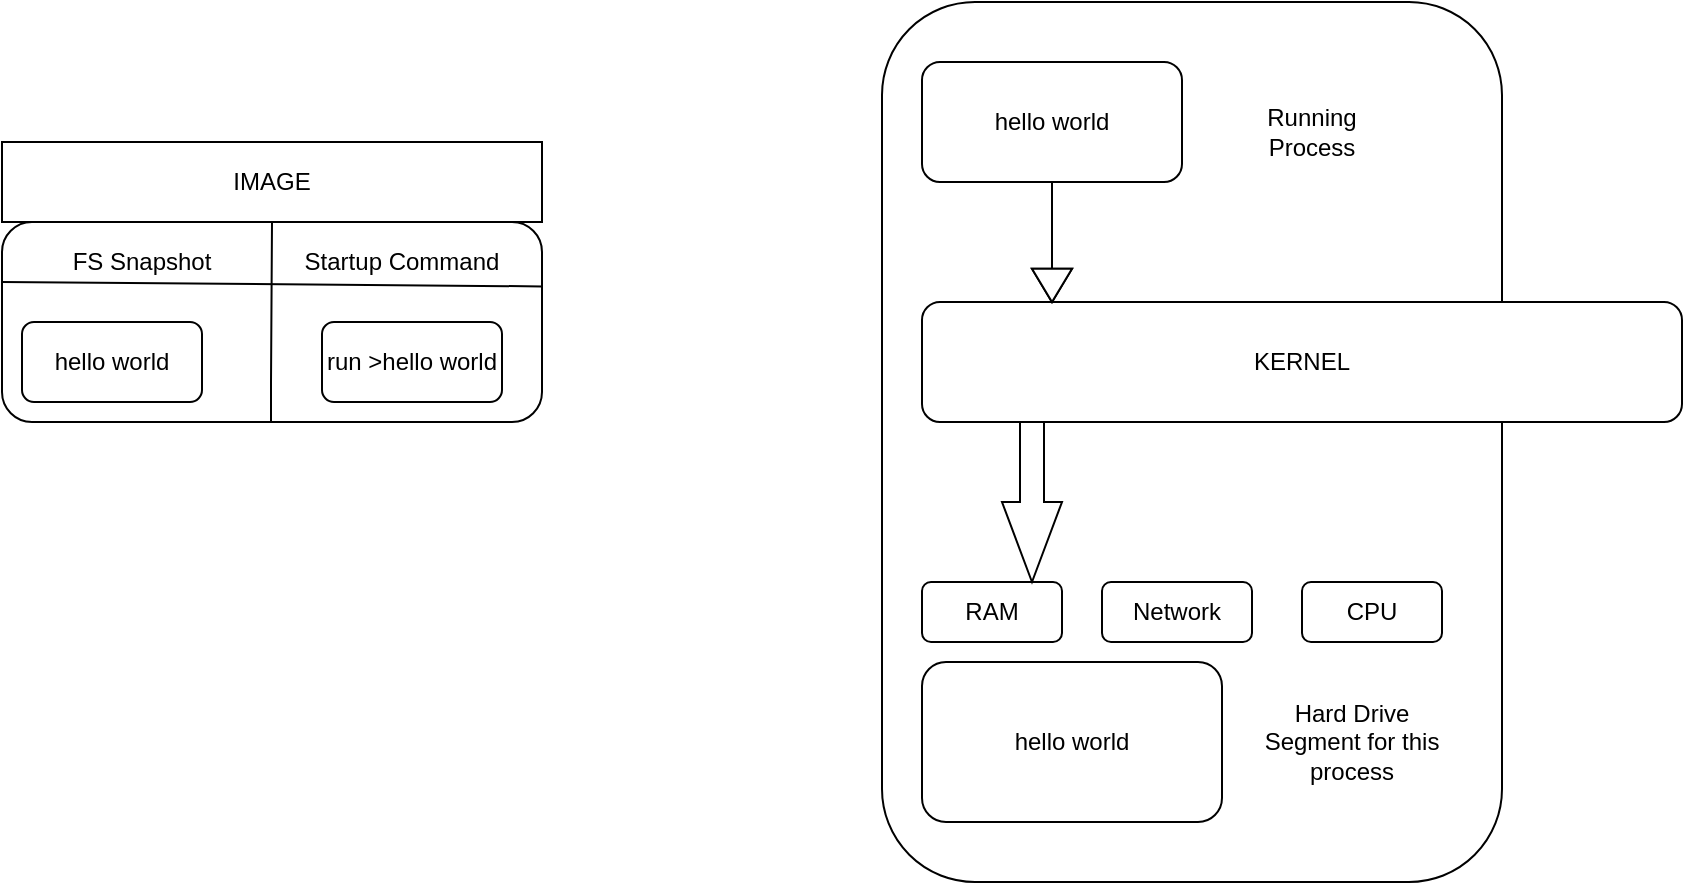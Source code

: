 <mxfile version="15.9.4" type="github">
  <diagram id="lWgpFkKJ2LQy-1hrMMwB" name="Page-1">
    <mxGraphModel dx="1038" dy="575" grid="1" gridSize="10" guides="1" tooltips="1" connect="1" arrows="1" fold="1" page="1" pageScale="1" pageWidth="850" pageHeight="1100" math="0" shadow="0">
      <root>
        <mxCell id="0" />
        <mxCell id="1" parent="0" />
        <mxCell id="5eCg7bflJC1CXkOLrecF-1" value="" style="rounded=1;whiteSpace=wrap;html=1;" vertex="1" parent="1">
          <mxGeometry x="110" y="170" width="270" height="100" as="geometry" />
        </mxCell>
        <mxCell id="5eCg7bflJC1CXkOLrecF-2" value="IMAGE" style="rounded=0;whiteSpace=wrap;html=1;" vertex="1" parent="1">
          <mxGeometry x="110" y="130" width="270" height="40" as="geometry" />
        </mxCell>
        <mxCell id="5eCg7bflJC1CXkOLrecF-3" value="hello world" style="rounded=1;whiteSpace=wrap;html=1;" vertex="1" parent="1">
          <mxGeometry x="120" y="220" width="90" height="40" as="geometry" />
        </mxCell>
        <mxCell id="5eCg7bflJC1CXkOLrecF-4" value="run &amp;gt;hello world" style="rounded=1;whiteSpace=wrap;html=1;" vertex="1" parent="1">
          <mxGeometry x="270" y="220" width="90" height="40" as="geometry" />
        </mxCell>
        <mxCell id="5eCg7bflJC1CXkOLrecF-5" value="" style="endArrow=none;html=1;rounded=0;entryX=1.001;entryY=0.322;entryDx=0;entryDy=0;entryPerimeter=0;" edge="1" parent="1" target="5eCg7bflJC1CXkOLrecF-1">
          <mxGeometry width="50" height="50" relative="1" as="geometry">
            <mxPoint x="110" y="200" as="sourcePoint" />
            <mxPoint x="200" y="200" as="targetPoint" />
            <Array as="points" />
          </mxGeometry>
        </mxCell>
        <mxCell id="5eCg7bflJC1CXkOLrecF-6" value="" style="rounded=1;whiteSpace=wrap;html=1;" vertex="1" parent="1">
          <mxGeometry x="550" y="60" width="310" height="440" as="geometry" />
        </mxCell>
        <mxCell id="5eCg7bflJC1CXkOLrecF-7" value="hello world" style="rounded=1;whiteSpace=wrap;html=1;" vertex="1" parent="1">
          <mxGeometry x="570" y="90" width="130" height="60" as="geometry" />
        </mxCell>
        <mxCell id="5eCg7bflJC1CXkOLrecF-8" value="KERNEL" style="rounded=1;whiteSpace=wrap;html=1;" vertex="1" parent="1">
          <mxGeometry x="570" y="210" width="380" height="60" as="geometry" />
        </mxCell>
        <mxCell id="5eCg7bflJC1CXkOLrecF-9" value="RAM" style="rounded=1;whiteSpace=wrap;html=1;" vertex="1" parent="1">
          <mxGeometry x="570" y="350" width="70" height="30" as="geometry" />
        </mxCell>
        <mxCell id="5eCg7bflJC1CXkOLrecF-10" value="Network" style="rounded=1;whiteSpace=wrap;html=1;" vertex="1" parent="1">
          <mxGeometry x="660" y="350" width="75" height="30" as="geometry" />
        </mxCell>
        <mxCell id="5eCg7bflJC1CXkOLrecF-11" value="CPU" style="rounded=1;whiteSpace=wrap;html=1;" vertex="1" parent="1">
          <mxGeometry x="760" y="350" width="70" height="30" as="geometry" />
        </mxCell>
        <mxCell id="5eCg7bflJC1CXkOLrecF-12" value="hello world" style="rounded=1;whiteSpace=wrap;html=1;" vertex="1" parent="1">
          <mxGeometry x="570" y="390" width="150" height="80" as="geometry" />
        </mxCell>
        <mxCell id="5eCg7bflJC1CXkOLrecF-13" value="" style="html=1;shadow=0;dashed=0;align=center;verticalAlign=middle;shape=mxgraph.arrows2.arrow;dy=1;dx=16.6;direction=south;notch=0;" vertex="1" parent="1">
          <mxGeometry x="625" y="150" width="20" height="60" as="geometry" />
        </mxCell>
        <mxCell id="5eCg7bflJC1CXkOLrecF-14" value="" style="html=1;shadow=0;dashed=0;align=center;verticalAlign=middle;shape=mxgraph.arrows2.arrow;dy=1;dx=16.6;direction=south;notch=0;" vertex="1" parent="1">
          <mxGeometry x="625" y="150" width="20" height="60" as="geometry" />
        </mxCell>
        <mxCell id="5eCg7bflJC1CXkOLrecF-16" value="" style="html=1;shadow=0;dashed=0;align=center;verticalAlign=middle;shape=mxgraph.arrows2.arrow;dy=0.6;dx=40;direction=south;notch=0;" vertex="1" parent="1">
          <mxGeometry x="610" y="270" width="30" height="80" as="geometry" />
        </mxCell>
        <mxCell id="5eCg7bflJC1CXkOLrecF-17" value="" style="endArrow=none;html=1;rounded=0;entryX=0.5;entryY=1;entryDx=0;entryDy=0;" edge="1" parent="1" target="5eCg7bflJC1CXkOLrecF-2">
          <mxGeometry width="50" height="50" relative="1" as="geometry">
            <mxPoint x="244.5" y="270" as="sourcePoint" />
            <mxPoint x="244.5" y="180" as="targetPoint" />
            <Array as="points">
              <mxPoint x="244.5" y="250" />
            </Array>
          </mxGeometry>
        </mxCell>
        <mxCell id="5eCg7bflJC1CXkOLrecF-19" value="Running Process" style="text;html=1;strokeColor=none;fillColor=none;align=center;verticalAlign=middle;whiteSpace=wrap;rounded=0;" vertex="1" parent="1">
          <mxGeometry x="735" y="110" width="60" height="30" as="geometry" />
        </mxCell>
        <mxCell id="5eCg7bflJC1CXkOLrecF-20" value="FS Snapshot" style="text;html=1;strokeColor=none;fillColor=none;align=center;verticalAlign=middle;whiteSpace=wrap;rounded=0;" vertex="1" parent="1">
          <mxGeometry x="130" y="180" width="100" height="20" as="geometry" />
        </mxCell>
        <mxCell id="5eCg7bflJC1CXkOLrecF-23" value="Startup Command" style="text;html=1;strokeColor=none;fillColor=none;align=center;verticalAlign=middle;whiteSpace=wrap;rounded=0;" vertex="1" parent="1">
          <mxGeometry x="260" y="180" width="100" height="20" as="geometry" />
        </mxCell>
        <mxCell id="5eCg7bflJC1CXkOLrecF-24" value="Hard Drive Segment for this process" style="text;html=1;strokeColor=none;fillColor=none;align=center;verticalAlign=middle;whiteSpace=wrap;rounded=0;" vertex="1" parent="1">
          <mxGeometry x="730" y="400" width="110" height="60" as="geometry" />
        </mxCell>
      </root>
    </mxGraphModel>
  </diagram>
</mxfile>
